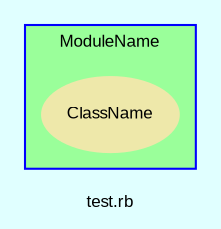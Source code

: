 digraph TopLevel {
    bgcolor = lightcyan1
    fontname = Arial
    label = "test.rb"
    fontsize = 8
    node [
        fontname = Arial,
        color = black,
        fontsize = 8
    ]

    subgraph cluster_1 {
        bgcolor = palegreen1
        fontname = Arial
        color = blue
        label = "ModuleName"
        ClassName [
            style = filled,
            URL = "classes/ModuleName/ClassName.html",
            fontcolor = black,
            color = palegoldenrod,
            label = "ClassName"
        ]

    }

}
